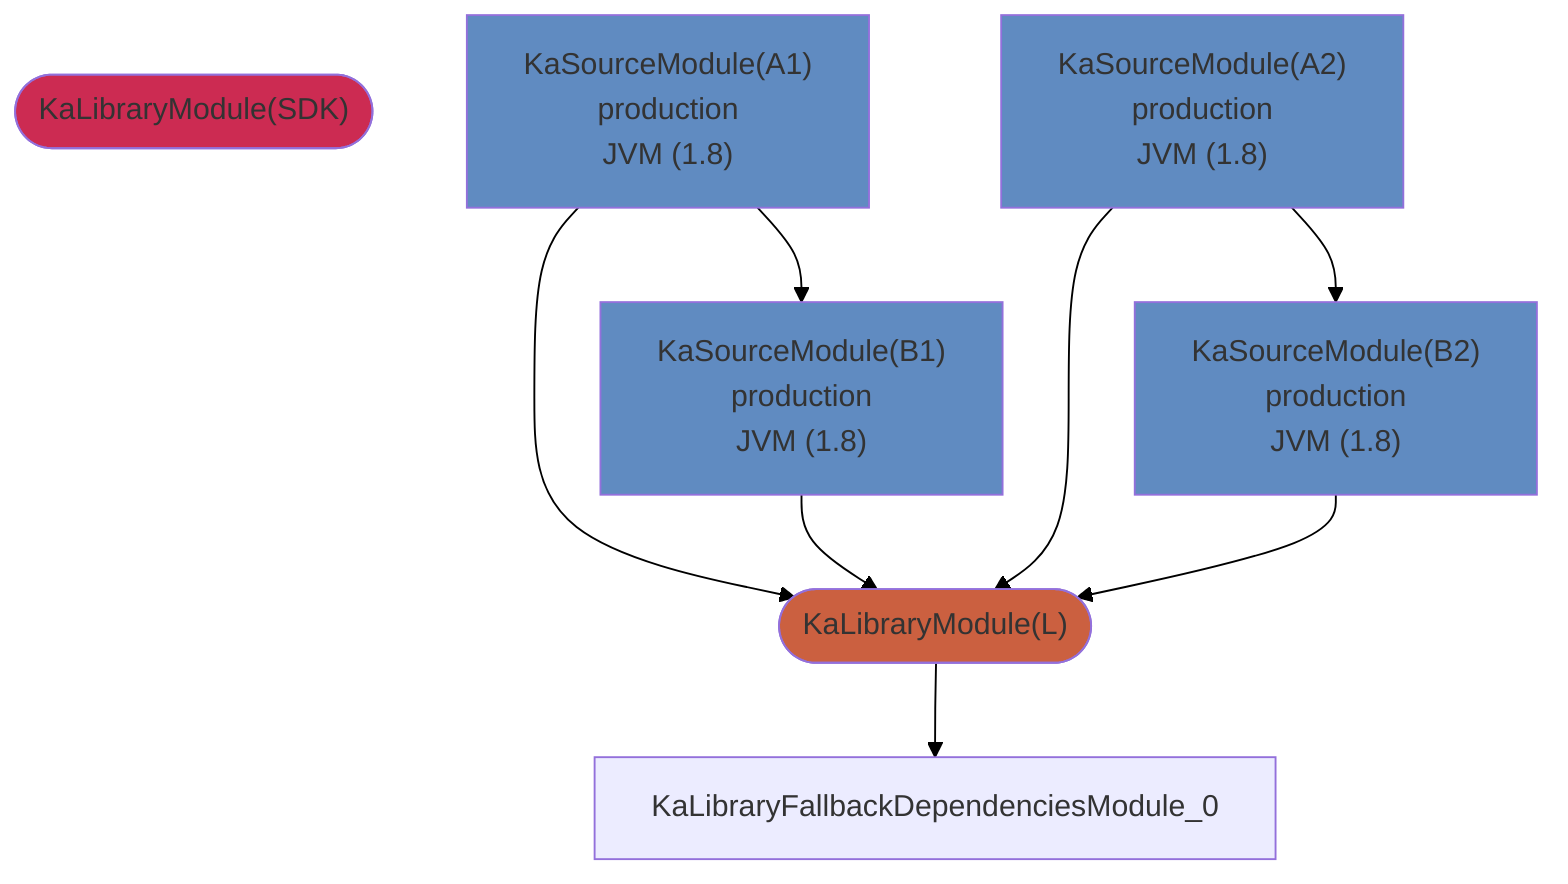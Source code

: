 graph TD
  KaLibraryModule_0(["KaLibraryModule(L)"])
  KaLibraryModule_1(["KaLibraryModule(SDK)"])
  KaSourceModule_2["KaSourceModule(A1)<br />production<br />JVM (1.8)"]
  KaSourceModule_3["KaSourceModule(A2)<br />production<br />JVM (1.8)"]
  KaSourceModule_4["KaSourceModule(B1)<br />production<br />JVM (1.8)"]
  KaSourceModule_5["KaSourceModule(B2)<br />production<br />JVM (1.8)"]
  style KaLibraryModule_0 fill:#CB6040
  style KaLibraryModule_1 fill:#CC2B52
  style KaSourceModule_2 fill:#608BC1
  style KaSourceModule_3 fill:#608BC1
  style KaSourceModule_4 fill:#608BC1
  style KaSourceModule_5 fill:#608BC1
  KaLibraryModule_0 --> KaLibraryFallbackDependenciesModule_0
  KaSourceModule_2 --> KaLibraryModule_0
  KaSourceModule_2 --> KaSourceModule_4
  KaSourceModule_3 --> KaLibraryModule_0
  KaSourceModule_3 --> KaSourceModule_5
  KaSourceModule_4 --> KaLibraryModule_0
  KaSourceModule_5 --> KaLibraryModule_0
  linkStyle 0 stroke:black
  linkStyle 1 stroke:black
  linkStyle 2 stroke:black
  linkStyle 3 stroke:black
  linkStyle 4 stroke:black
  linkStyle 5 stroke:black
  linkStyle 6 stroke:black